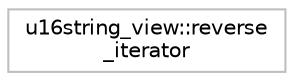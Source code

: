 digraph "Graphical Class Hierarchy"
{
 // LATEX_PDF_SIZE
  edge [fontname="Helvetica",fontsize="10",labelfontname="Helvetica",labelfontsize="10"];
  node [fontname="Helvetica",fontsize="10",shape=record];
  rankdir="LR";
  Node0 [label="u16string_view::reverse\l_iterator",height=0.2,width=0.4,color="grey75", fillcolor="white", style="filled",tooltip="STL iterator class."];
}
